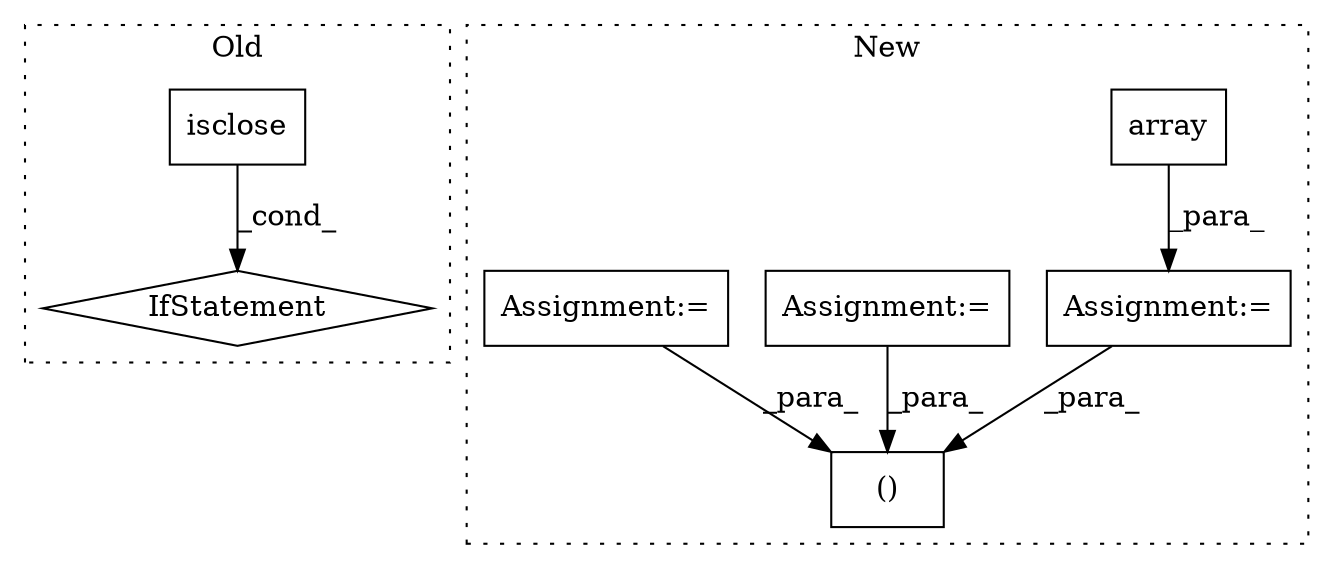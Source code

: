 digraph G {
subgraph cluster0 {
1 [label="isclose" a="32" s="9545,9565" l="8,1" shape="box"];
4 [label="IfStatement" a="25" s="9523,9591" l="4,2" shape="diamond"];
label = "Old";
style="dotted";
}
subgraph cluster1 {
2 [label="()" a="106" s="10455" l="72" shape="box"];
3 [label="array" a="32" s="9190,9216" l="6,1" shape="box"];
5 [label="Assignment:=" a="7" s="9171" l="1" shape="box"];
6 [label="Assignment:=" a="7" s="8852" l="1" shape="box"];
7 [label="Assignment:=" a="7" s="9111" l="1" shape="box"];
label = "New";
style="dotted";
}
1 -> 4 [label="_cond_"];
3 -> 5 [label="_para_"];
5 -> 2 [label="_para_"];
6 -> 2 [label="_para_"];
7 -> 2 [label="_para_"];
}
